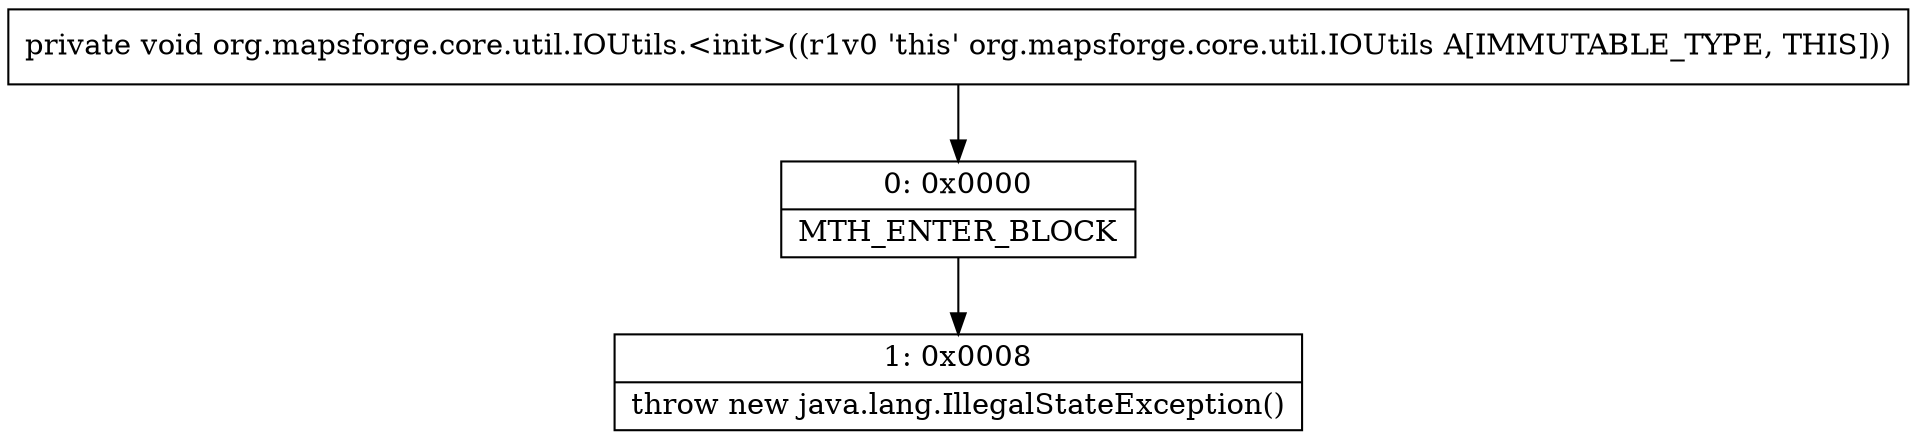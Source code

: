 digraph "CFG fororg.mapsforge.core.util.IOUtils.\<init\>()V" {
Node_0 [shape=record,label="{0\:\ 0x0000|MTH_ENTER_BLOCK\l}"];
Node_1 [shape=record,label="{1\:\ 0x0008|throw new java.lang.IllegalStateException()\l}"];
MethodNode[shape=record,label="{private void org.mapsforge.core.util.IOUtils.\<init\>((r1v0 'this' org.mapsforge.core.util.IOUtils A[IMMUTABLE_TYPE, THIS])) }"];
MethodNode -> Node_0;
Node_0 -> Node_1;
}

